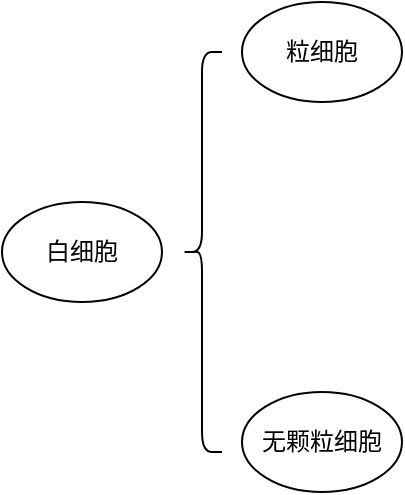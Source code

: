 <mxfile version="10.8.8" type="github"><diagram id="0BJh0TJwJuw2dSTNsCp6" name="Page-1"><mxGraphModel dx="886" dy="593" grid="1" gridSize="10" guides="1" tooltips="1" connect="1" arrows="1" fold="1" page="1" pageScale="1" pageWidth="827" pageHeight="1169" math="0" shadow="0"><root><mxCell id="0"/><mxCell id="1" parent="0"/><mxCell id="dm3yWKFuV2QbHP_AtAVy-1" value="" style="shape=curlyBracket;whiteSpace=wrap;html=1;rounded=1;" vertex="1" parent="1"><mxGeometry x="240" y="140" width="20" height="200" as="geometry"/></mxCell><mxCell id="dm3yWKFuV2QbHP_AtAVy-2" value="白细胞" style="ellipse;whiteSpace=wrap;html=1;" vertex="1" parent="1"><mxGeometry x="150" y="215" width="80" height="50" as="geometry"/></mxCell><mxCell id="dm3yWKFuV2QbHP_AtAVy-3" value="粒细胞" style="ellipse;whiteSpace=wrap;html=1;" vertex="1" parent="1"><mxGeometry x="270" y="115" width="80" height="50" as="geometry"/></mxCell><mxCell id="dm3yWKFuV2QbHP_AtAVy-4" value="无颗粒细胞" style="ellipse;whiteSpace=wrap;html=1;" vertex="1" parent="1"><mxGeometry x="270" y="310" width="80" height="50" as="geometry"/></mxCell></root></mxGraphModel></diagram></mxfile>